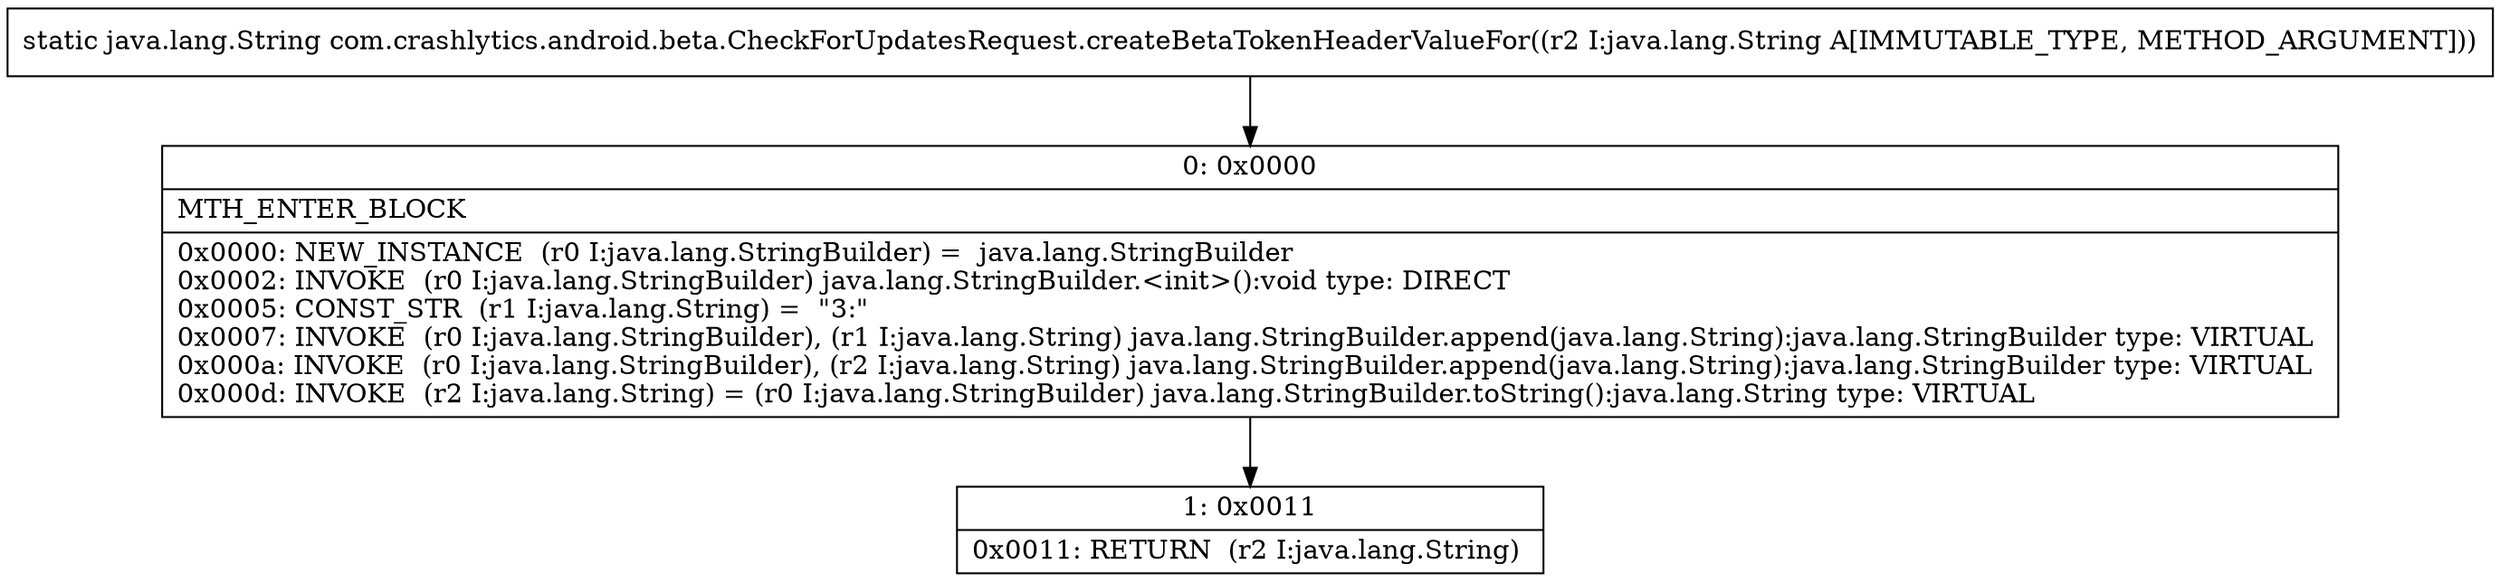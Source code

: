 digraph "CFG forcom.crashlytics.android.beta.CheckForUpdatesRequest.createBetaTokenHeaderValueFor(Ljava\/lang\/String;)Ljava\/lang\/String;" {
Node_0 [shape=record,label="{0\:\ 0x0000|MTH_ENTER_BLOCK\l|0x0000: NEW_INSTANCE  (r0 I:java.lang.StringBuilder) =  java.lang.StringBuilder \l0x0002: INVOKE  (r0 I:java.lang.StringBuilder) java.lang.StringBuilder.\<init\>():void type: DIRECT \l0x0005: CONST_STR  (r1 I:java.lang.String) =  \"3:\" \l0x0007: INVOKE  (r0 I:java.lang.StringBuilder), (r1 I:java.lang.String) java.lang.StringBuilder.append(java.lang.String):java.lang.StringBuilder type: VIRTUAL \l0x000a: INVOKE  (r0 I:java.lang.StringBuilder), (r2 I:java.lang.String) java.lang.StringBuilder.append(java.lang.String):java.lang.StringBuilder type: VIRTUAL \l0x000d: INVOKE  (r2 I:java.lang.String) = (r0 I:java.lang.StringBuilder) java.lang.StringBuilder.toString():java.lang.String type: VIRTUAL \l}"];
Node_1 [shape=record,label="{1\:\ 0x0011|0x0011: RETURN  (r2 I:java.lang.String) \l}"];
MethodNode[shape=record,label="{static java.lang.String com.crashlytics.android.beta.CheckForUpdatesRequest.createBetaTokenHeaderValueFor((r2 I:java.lang.String A[IMMUTABLE_TYPE, METHOD_ARGUMENT])) }"];
MethodNode -> Node_0;
Node_0 -> Node_1;
}

